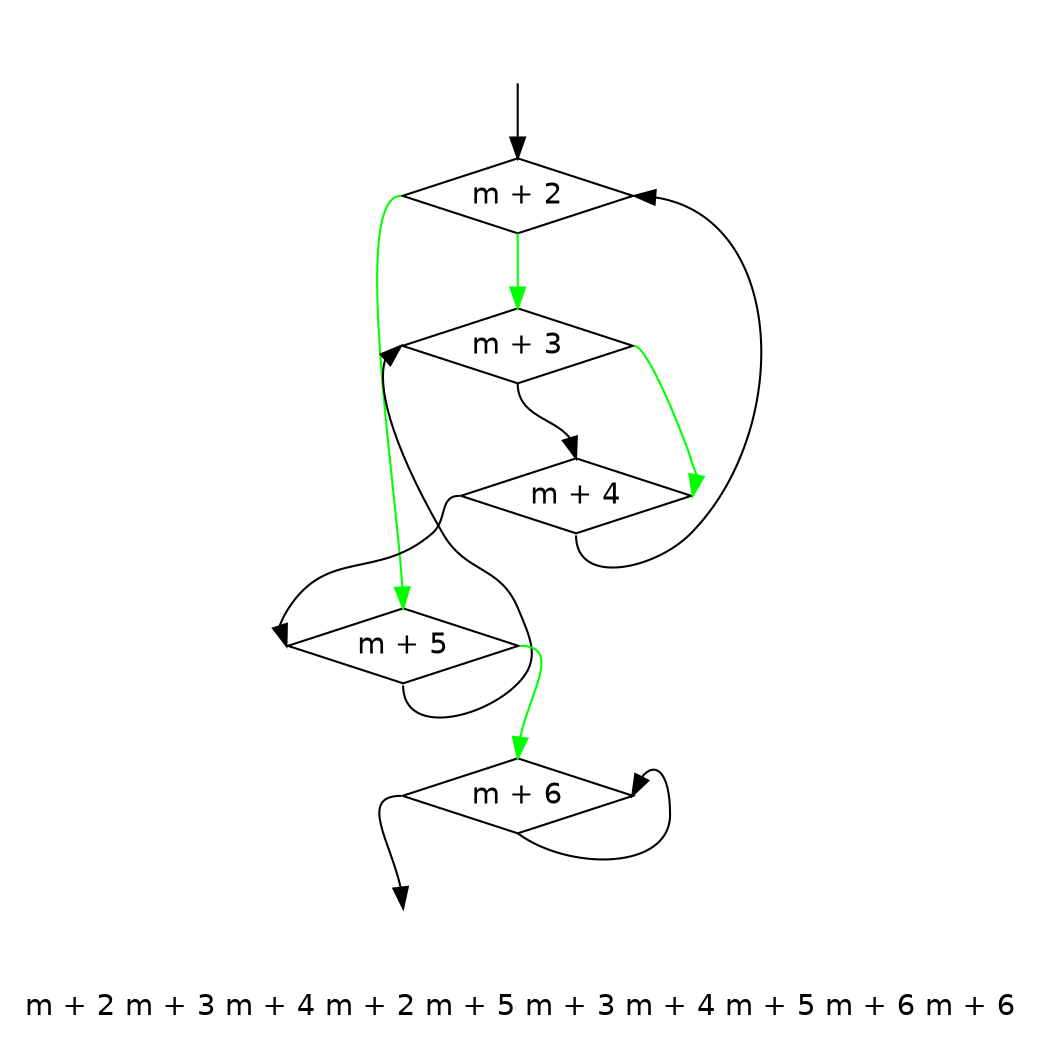 digraph {
fontname="Helvetica"
node [fontname="Helvetica"]
node [shape=diamond]
label="m + 2 m + 3 m + 4 m + 2 m + 5 m + 3 m + 4 m + 5 m + 6 m + 6"
a [style="invis"]
b [style="invis"]
a:s -> "m + 2":n
"m + 2":s -> "m + 3":n [color="green"]
"m + 3":s -> "m + 4":n
"m + 4":s -> "m + 2":e
"m + 2":w -> "m + 5":n [color="green"]
"m + 5":s -> "m + 3":w
"m + 3":e -> "m + 4":e [color="green"]
"m + 4":w -> "m + 5":w
"m + 5":e -> "m + 6":n [color="green"]
"m + 6":s -> "m + 6":e
"m + 6":w -> b:n
}
